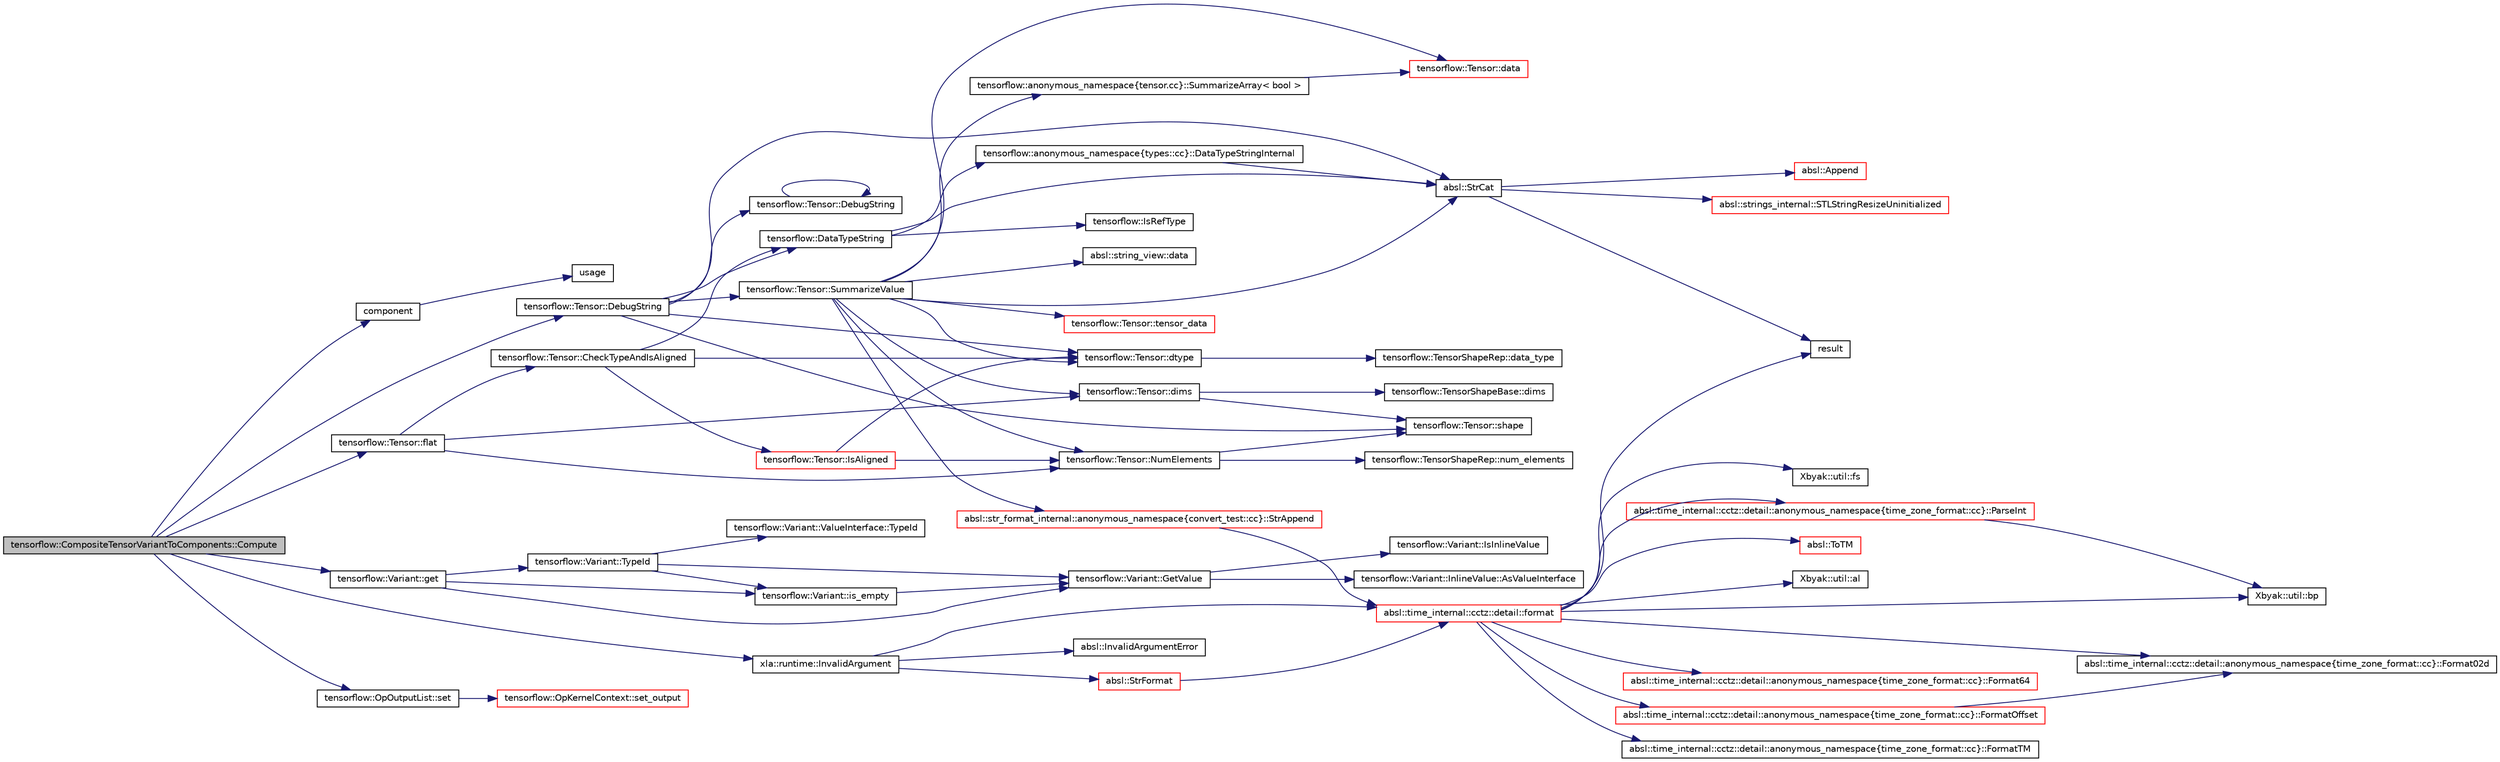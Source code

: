 digraph "tensorflow::CompositeTensorVariantToComponents::Compute"
{
 // LATEX_PDF_SIZE
  edge [fontname="Helvetica",fontsize="10",labelfontname="Helvetica",labelfontsize="10"];
  node [fontname="Helvetica",fontsize="10",shape=record];
  rankdir="LR";
  Node1 [label="tensorflow::CompositeTensorVariantToComponents::Compute",height=0.2,width=0.4,color="black", fillcolor="grey75", style="filled", fontcolor="black",tooltip=" "];
  Node1 -> Node2 [color="midnightblue",fontsize="10",style="solid",fontname="Helvetica"];
  Node2 [label="component",height=0.2,width=0.4,color="black", fillcolor="white", style="filled",URL="$cvtcolor_8c.html#afc390017de61ed6f08b4bcd6e01b9f58",tooltip=" "];
  Node2 -> Node3 [color="midnightblue",fontsize="10",style="solid",fontname="Helvetica"];
  Node3 [label="usage",height=0.2,width=0.4,color="black", fillcolor="white", style="filled",URL="$cvtcolor_8c.html#a848c0ca46d3e3ecc39d2fccc4d85fa12",tooltip=" "];
  Node1 -> Node4 [color="midnightblue",fontsize="10",style="solid",fontname="Helvetica"];
  Node4 [label="tensorflow::Tensor::DebugString",height=0.2,width=0.4,color="black", fillcolor="white", style="filled",URL="$classtensorflow_1_1Tensor.html#a8f2b64b203ecbe6c315a3bbc48db54ba",tooltip="A human-readable summary of the tensor suitable for debugging."];
  Node4 -> Node5 [color="midnightblue",fontsize="10",style="solid",fontname="Helvetica"];
  Node5 [label="tensorflow::DataTypeString",height=0.2,width=0.4,color="black", fillcolor="white", style="filled",URL="$namespacetensorflow.html#af4b9023ba0db842485e11083d1867916",tooltip=" "];
  Node5 -> Node6 [color="midnightblue",fontsize="10",style="solid",fontname="Helvetica"];
  Node6 [label="tensorflow::anonymous_namespace\{types::cc\}::DataTypeStringInternal",height=0.2,width=0.4,color="black", fillcolor="white", style="filled",URL="$namespacetensorflow_1_1anonymous__namespace_02types_8cc_03.html#ab83df47e00bcca19a9c3c353798d204b",tooltip=" "];
  Node6 -> Node7 [color="midnightblue",fontsize="10",style="solid",fontname="Helvetica"];
  Node7 [label="absl::StrCat",height=0.2,width=0.4,color="black", fillcolor="white", style="filled",URL="$namespaceabsl.html#a0a476102d6d5cc8187427b7105e40b8a",tooltip=" "];
  Node7 -> Node8 [color="midnightblue",fontsize="10",style="solid",fontname="Helvetica"];
  Node8 [label="absl::Append",height=0.2,width=0.4,color="red", fillcolor="white", style="filled",URL="$namespaceabsl.html#aaa4ac3556462448586333f19104a2d56",tooltip=" "];
  Node7 -> Node10 [color="midnightblue",fontsize="10",style="solid",fontname="Helvetica"];
  Node10 [label="result",height=0.2,width=0.4,color="black", fillcolor="white", style="filled",URL="$hwloc__is__thissystem_8c.html#ab482aea24d0fe3c7ab37981dcd4cdfa0",tooltip=" "];
  Node7 -> Node11 [color="midnightblue",fontsize="10",style="solid",fontname="Helvetica"];
  Node11 [label="absl::strings_internal::STLStringResizeUninitialized",height=0.2,width=0.4,color="red", fillcolor="white", style="filled",URL="$namespaceabsl_1_1strings__internal.html#a3b42e58848e7dba9408671c18d53ea6e",tooltip=" "];
  Node5 -> Node13 [color="midnightblue",fontsize="10",style="solid",fontname="Helvetica"];
  Node13 [label="tensorflow::IsRefType",height=0.2,width=0.4,color="black", fillcolor="white", style="filled",URL="$namespacetensorflow.html#aba230afb5e6816c5094f8993cfc10eae",tooltip=" "];
  Node5 -> Node7 [color="midnightblue",fontsize="10",style="solid",fontname="Helvetica"];
  Node4 -> Node14 [color="midnightblue",fontsize="10",style="solid",fontname="Helvetica"];
  Node14 [label="tensorflow::Tensor::DebugString",height=0.2,width=0.4,color="black", fillcolor="white", style="filled",URL="$classtensorflow_1_1Tensor.html#a4c17674bc9666d2b54ce259693b27994",tooltip=" "];
  Node14 -> Node14 [color="midnightblue",fontsize="10",style="solid",fontname="Helvetica"];
  Node4 -> Node15 [color="midnightblue",fontsize="10",style="solid",fontname="Helvetica"];
  Node15 [label="tensorflow::Tensor::dtype",height=0.2,width=0.4,color="black", fillcolor="white", style="filled",URL="$classtensorflow_1_1Tensor.html#a23f706f8a02a3bc4a62d7e42c0bf484b",tooltip="Returns the data type."];
  Node15 -> Node16 [color="midnightblue",fontsize="10",style="solid",fontname="Helvetica"];
  Node16 [label="tensorflow::TensorShapeRep::data_type",height=0.2,width=0.4,color="black", fillcolor="white", style="filled",URL="$classtensorflow_1_1TensorShapeRep.html#af72a25360e31fe2fd97befab46428925",tooltip=" "];
  Node4 -> Node17 [color="midnightblue",fontsize="10",style="solid",fontname="Helvetica"];
  Node17 [label="tensorflow::Tensor::shape",height=0.2,width=0.4,color="black", fillcolor="white", style="filled",URL="$classtensorflow_1_1Tensor.html#a5ec66ef10ce6ec4fbe012ca7380d8bf2",tooltip="Returns the shape of the tensor."];
  Node4 -> Node7 [color="midnightblue",fontsize="10",style="solid",fontname="Helvetica"];
  Node4 -> Node18 [color="midnightblue",fontsize="10",style="solid",fontname="Helvetica"];
  Node18 [label="tensorflow::Tensor::SummarizeValue",height=0.2,width=0.4,color="black", fillcolor="white", style="filled",URL="$classtensorflow_1_1Tensor.html#ad0d9a923f5a58f9209ca766f03b0939b",tooltip="Render the first max_entries values in *this into a string."];
  Node18 -> Node19 [color="midnightblue",fontsize="10",style="solid",fontname="Helvetica"];
  Node19 [label="absl::string_view::data",height=0.2,width=0.4,color="black", fillcolor="white", style="filled",URL="$classabsl_1_1string__view.html#acdd63d87adecc9cb89e3bb2c4efedf47",tooltip=" "];
  Node18 -> Node20 [color="midnightblue",fontsize="10",style="solid",fontname="Helvetica"];
  Node20 [label="tensorflow::Tensor::data",height=0.2,width=0.4,color="red", fillcolor="white", style="filled",URL="$classtensorflow_1_1Tensor.html#a6662f4b341e3b1674fccfa9d6d68f522",tooltip=" "];
  Node18 -> Node22 [color="midnightblue",fontsize="10",style="solid",fontname="Helvetica"];
  Node22 [label="tensorflow::Tensor::dims",height=0.2,width=0.4,color="black", fillcolor="white", style="filled",URL="$classtensorflow_1_1Tensor.html#a74c5df2835071d78de9c4ae0fc23efb6",tooltip="Convenience accessor for the tensor shape."];
  Node22 -> Node23 [color="midnightblue",fontsize="10",style="solid",fontname="Helvetica"];
  Node23 [label="tensorflow::TensorShapeBase::dims",height=0.2,width=0.4,color="black", fillcolor="white", style="filled",URL="$classtensorflow_1_1TensorShapeBase.html#a7e9b367b7c1e098335b7b95e22a46fb1",tooltip=" "];
  Node22 -> Node17 [color="midnightblue",fontsize="10",style="solid",fontname="Helvetica"];
  Node18 -> Node15 [color="midnightblue",fontsize="10",style="solid",fontname="Helvetica"];
  Node18 -> Node24 [color="midnightblue",fontsize="10",style="solid",fontname="Helvetica"];
  Node24 [label="tensorflow::Tensor::NumElements",height=0.2,width=0.4,color="black", fillcolor="white", style="filled",URL="$classtensorflow_1_1Tensor.html#a7a5691cf840da97c9188c4519a235ef9",tooltip="Convenience accessor for the tensor shape."];
  Node24 -> Node25 [color="midnightblue",fontsize="10",style="solid",fontname="Helvetica"];
  Node25 [label="tensorflow::TensorShapeRep::num_elements",height=0.2,width=0.4,color="black", fillcolor="white", style="filled",URL="$classtensorflow_1_1TensorShapeRep.html#a849d3012b8e351b240cc004181149a1b",tooltip="Returns the number of elements in the tensor."];
  Node24 -> Node17 [color="midnightblue",fontsize="10",style="solid",fontname="Helvetica"];
  Node18 -> Node26 [color="midnightblue",fontsize="10",style="solid",fontname="Helvetica"];
  Node26 [label="absl::str_format_internal::anonymous_namespace\{convert_test::cc\}::StrAppend",height=0.2,width=0.4,color="red", fillcolor="white", style="filled",URL="$namespaceabsl_1_1str__format__internal_1_1anonymous__namespace_02convert__test_8cc_03.html#a3917b51af4a8e0ca350d11411d7e6044",tooltip=" "];
  Node26 -> Node27 [color="midnightblue",fontsize="10",style="solid",fontname="Helvetica"];
  Node27 [label="absl::time_internal::cctz::detail::format",height=0.2,width=0.4,color="red", fillcolor="white", style="filled",URL="$namespaceabsl_1_1time__internal_1_1cctz_1_1detail.html#ae80be8cbcab89d8a93c0e31b05ceeeb3",tooltip=" "];
  Node27 -> Node28 [color="midnightblue",fontsize="10",style="solid",fontname="Helvetica"];
  Node28 [label="Xbyak::util::al",height=0.2,width=0.4,color="black", fillcolor="white", style="filled",URL="$namespaceXbyak_1_1util.html#afdc01236f9fc34af08543b60985e3ab0",tooltip=" "];
  Node27 -> Node29 [color="midnightblue",fontsize="10",style="solid",fontname="Helvetica"];
  Node29 [label="Xbyak::util::bp",height=0.2,width=0.4,color="black", fillcolor="white", style="filled",URL="$namespaceXbyak_1_1util.html#a7e9e715e18947aea5ad8556d66b59e4e",tooltip=" "];
  Node27 -> Node30 [color="midnightblue",fontsize="10",style="solid",fontname="Helvetica"];
  Node30 [label="absl::time_internal::cctz::detail::anonymous_namespace\{time_zone_format::cc\}::Format02d",height=0.2,width=0.4,color="black", fillcolor="white", style="filled",URL="$namespaceabsl_1_1time__internal_1_1cctz_1_1detail_1_1anonymous__namespace_02time__zone__format_8cc_03.html#a43dea173766e9e4967205d85761adcb8",tooltip=" "];
  Node27 -> Node31 [color="midnightblue",fontsize="10",style="solid",fontname="Helvetica"];
  Node31 [label="absl::time_internal::cctz::detail::anonymous_namespace\{time_zone_format::cc\}::Format64",height=0.2,width=0.4,color="red", fillcolor="white", style="filled",URL="$namespaceabsl_1_1time__internal_1_1cctz_1_1detail_1_1anonymous__namespace_02time__zone__format_8cc_03.html#ad96431cf1560d6e18a1c9567205bb758",tooltip=" "];
  Node27 -> Node33 [color="midnightblue",fontsize="10",style="solid",fontname="Helvetica"];
  Node33 [label="absl::time_internal::cctz::detail::anonymous_namespace\{time_zone_format::cc\}::FormatOffset",height=0.2,width=0.4,color="red", fillcolor="white", style="filled",URL="$namespaceabsl_1_1time__internal_1_1cctz_1_1detail_1_1anonymous__namespace_02time__zone__format_8cc_03.html#a64d630b46ff14b9348a3bf7ef078061e",tooltip=" "];
  Node33 -> Node30 [color="midnightblue",fontsize="10",style="solid",fontname="Helvetica"];
  Node27 -> Node37 [color="midnightblue",fontsize="10",style="solid",fontname="Helvetica"];
  Node37 [label="absl::time_internal::cctz::detail::anonymous_namespace\{time_zone_format::cc\}::FormatTM",height=0.2,width=0.4,color="black", fillcolor="white", style="filled",URL="$namespaceabsl_1_1time__internal_1_1cctz_1_1detail_1_1anonymous__namespace_02time__zone__format_8cc_03.html#abbd2145baf3e630a28f118e46455acd4",tooltip=" "];
  Node27 -> Node38 [color="midnightblue",fontsize="10",style="solid",fontname="Helvetica"];
  Node38 [label="Xbyak::util::fs",height=0.2,width=0.4,color="black", fillcolor="white", style="filled",URL="$namespaceXbyak_1_1util.html#ae9bfe164eae50d423b4584999115a43f",tooltip=" "];
  Node27 -> Node39 [color="midnightblue",fontsize="10",style="solid",fontname="Helvetica"];
  Node39 [label="absl::time_internal::cctz::detail::anonymous_namespace\{time_zone_format::cc\}::ParseInt",height=0.2,width=0.4,color="red", fillcolor="white", style="filled",URL="$namespaceabsl_1_1time__internal_1_1cctz_1_1detail_1_1anonymous__namespace_02time__zone__format_8cc_03.html#af4d66da171b20d9d64fffc81cb992194",tooltip=" "];
  Node39 -> Node29 [color="midnightblue",fontsize="10",style="solid",fontname="Helvetica"];
  Node27 -> Node10 [color="midnightblue",fontsize="10",style="solid",fontname="Helvetica"];
  Node27 -> Node40 [color="midnightblue",fontsize="10",style="solid",fontname="Helvetica"];
  Node40 [label="absl::ToTM",height=0.2,width=0.4,color="red", fillcolor="white", style="filled",URL="$namespaceabsl.html#ae1b773bd91c4fa9a0250002d0f306980",tooltip=" "];
  Node18 -> Node7 [color="midnightblue",fontsize="10",style="solid",fontname="Helvetica"];
  Node18 -> Node55 [color="midnightblue",fontsize="10",style="solid",fontname="Helvetica"];
  Node55 [label="tensorflow::anonymous_namespace\{tensor.cc\}::SummarizeArray\< bool \>",height=0.2,width=0.4,color="black", fillcolor="white", style="filled",URL="$namespacetensorflow_1_1anonymous__namespace_02tensor_8cc_03.html#a79a2673e8b416f62655b4ff53deaf781",tooltip=" "];
  Node55 -> Node20 [color="midnightblue",fontsize="10",style="solid",fontname="Helvetica"];
  Node18 -> Node56 [color="midnightblue",fontsize="10",style="solid",fontname="Helvetica"];
  Node56 [label="tensorflow::Tensor::tensor_data",height=0.2,width=0.4,color="red", fillcolor="white", style="filled",URL="$classtensorflow_1_1Tensor.html#a0f9c3ab8f45dbd6acfc7c0abdf5f148c",tooltip="Returns a StringPiece mapping the current tensor's buffer."];
  Node1 -> Node58 [color="midnightblue",fontsize="10",style="solid",fontname="Helvetica"];
  Node58 [label="tensorflow::Tensor::flat",height=0.2,width=0.4,color="black", fillcolor="white", style="filled",URL="$classtensorflow_1_1Tensor.html#ab196bfd9764ac9393a4f50f7724c3584",tooltip="Return the tensor data as an Eigen::Tensor of the data type and a specified shape."];
  Node58 -> Node59 [color="midnightblue",fontsize="10",style="solid",fontname="Helvetica"];
  Node59 [label="tensorflow::Tensor::CheckTypeAndIsAligned",height=0.2,width=0.4,color="black", fillcolor="white", style="filled",URL="$classtensorflow_1_1Tensor.html#a2c84aa871baf27a67e31c2dbfd9c14a8",tooltip=" "];
  Node59 -> Node5 [color="midnightblue",fontsize="10",style="solid",fontname="Helvetica"];
  Node59 -> Node15 [color="midnightblue",fontsize="10",style="solid",fontname="Helvetica"];
  Node59 -> Node60 [color="midnightblue",fontsize="10",style="solid",fontname="Helvetica"];
  Node60 [label="tensorflow::Tensor::IsAligned",height=0.2,width=0.4,color="red", fillcolor="white", style="filled",URL="$classtensorflow_1_1Tensor.html#aa406a2cce450e42ac5717a746f2c612e",tooltip="Returns true iff this tensor is aligned."];
  Node60 -> Node15 [color="midnightblue",fontsize="10",style="solid",fontname="Helvetica"];
  Node60 -> Node24 [color="midnightblue",fontsize="10",style="solid",fontname="Helvetica"];
  Node58 -> Node22 [color="midnightblue",fontsize="10",style="solid",fontname="Helvetica"];
  Node58 -> Node24 [color="midnightblue",fontsize="10",style="solid",fontname="Helvetica"];
  Node1 -> Node62 [color="midnightblue",fontsize="10",style="solid",fontname="Helvetica"];
  Node62 [label="tensorflow::Variant::get",height=0.2,width=0.4,color="black", fillcolor="white", style="filled",URL="$classtensorflow_1_1Variant.html#a11a07f19b79358625a3da37407698d3e",tooltip=" "];
  Node62 -> Node63 [color="midnightblue",fontsize="10",style="solid",fontname="Helvetica"];
  Node63 [label="tensorflow::Variant::GetValue",height=0.2,width=0.4,color="black", fillcolor="white", style="filled",URL="$classtensorflow_1_1Variant.html#a6d07d95d38217ed6412541cb1dd8d655",tooltip=" "];
  Node63 -> Node64 [color="midnightblue",fontsize="10",style="solid",fontname="Helvetica"];
  Node64 [label="tensorflow::Variant::InlineValue::AsValueInterface",height=0.2,width=0.4,color="black", fillcolor="white", style="filled",URL="$structtensorflow_1_1Variant_1_1InlineValue.html#af88bae1a8727bc3829d4e380de8065f9",tooltip=" "];
  Node63 -> Node65 [color="midnightblue",fontsize="10",style="solid",fontname="Helvetica"];
  Node65 [label="tensorflow::Variant::IsInlineValue",height=0.2,width=0.4,color="black", fillcolor="white", style="filled",URL="$classtensorflow_1_1Variant.html#a3b474e255431cedb9b15f831c00e5a49",tooltip=" "];
  Node62 -> Node66 [color="midnightblue",fontsize="10",style="solid",fontname="Helvetica"];
  Node66 [label="tensorflow::Variant::is_empty",height=0.2,width=0.4,color="black", fillcolor="white", style="filled",URL="$classtensorflow_1_1Variant.html#a27288abbb83374a1f52296d9e687763b",tooltip=" "];
  Node66 -> Node63 [color="midnightblue",fontsize="10",style="solid",fontname="Helvetica"];
  Node62 -> Node67 [color="midnightblue",fontsize="10",style="solid",fontname="Helvetica"];
  Node67 [label="tensorflow::Variant::TypeId",height=0.2,width=0.4,color="black", fillcolor="white", style="filled",URL="$classtensorflow_1_1Variant.html#a429ce2629a6d674617033add5ebd3c33",tooltip=" "];
  Node67 -> Node63 [color="midnightblue",fontsize="10",style="solid",fontname="Helvetica"];
  Node67 -> Node66 [color="midnightblue",fontsize="10",style="solid",fontname="Helvetica"];
  Node67 -> Node68 [color="midnightblue",fontsize="10",style="solid",fontname="Helvetica"];
  Node68 [label="tensorflow::Variant::ValueInterface::TypeId",height=0.2,width=0.4,color="black", fillcolor="white", style="filled",URL="$structtensorflow_1_1Variant_1_1ValueInterface.html#a862e7cd2ff6099897aecbee03431f4a1",tooltip=" "];
  Node1 -> Node69 [color="midnightblue",fontsize="10",style="solid",fontname="Helvetica"];
  Node69 [label="xla::runtime::InvalidArgument",height=0.2,width=0.4,color="black", fillcolor="white", style="filled",URL="$namespacexla_1_1runtime.html#afde60085d1254910dc9f06807f5f3359",tooltip=" "];
  Node69 -> Node27 [color="midnightblue",fontsize="10",style="solid",fontname="Helvetica"];
  Node69 -> Node70 [color="midnightblue",fontsize="10",style="solid",fontname="Helvetica"];
  Node70 [label="absl::InvalidArgumentError",height=0.2,width=0.4,color="black", fillcolor="white", style="filled",URL="$namespaceabsl.html#a08a9c00e9bf27e116240cca4a9b6d264",tooltip=" "];
  Node69 -> Node71 [color="midnightblue",fontsize="10",style="solid",fontname="Helvetica"];
  Node71 [label="absl::StrFormat",height=0.2,width=0.4,color="red", fillcolor="white", style="filled",URL="$namespaceabsl.html#a98cbbfcb2d5675cc43cc9a278c015294",tooltip=" "];
  Node71 -> Node27 [color="midnightblue",fontsize="10",style="solid",fontname="Helvetica"];
  Node1 -> Node80 [color="midnightblue",fontsize="10",style="solid",fontname="Helvetica"];
  Node80 [label="tensorflow::OpOutputList::set",height=0.2,width=0.4,color="black", fillcolor="white", style="filled",URL="$classtensorflow_1_1OpOutputList.html#abf7e4714f2283cf3339fc7012f432df6",tooltip=" "];
  Node80 -> Node81 [color="midnightblue",fontsize="10",style="solid",fontname="Helvetica"];
  Node81 [label="tensorflow::OpKernelContext::set_output",height=0.2,width=0.4,color="red", fillcolor="white", style="filled",URL="$classtensorflow_1_1OpKernelContext.html#a49b63e7b15cceb285acec73668c5199a",tooltip=" "];
}
